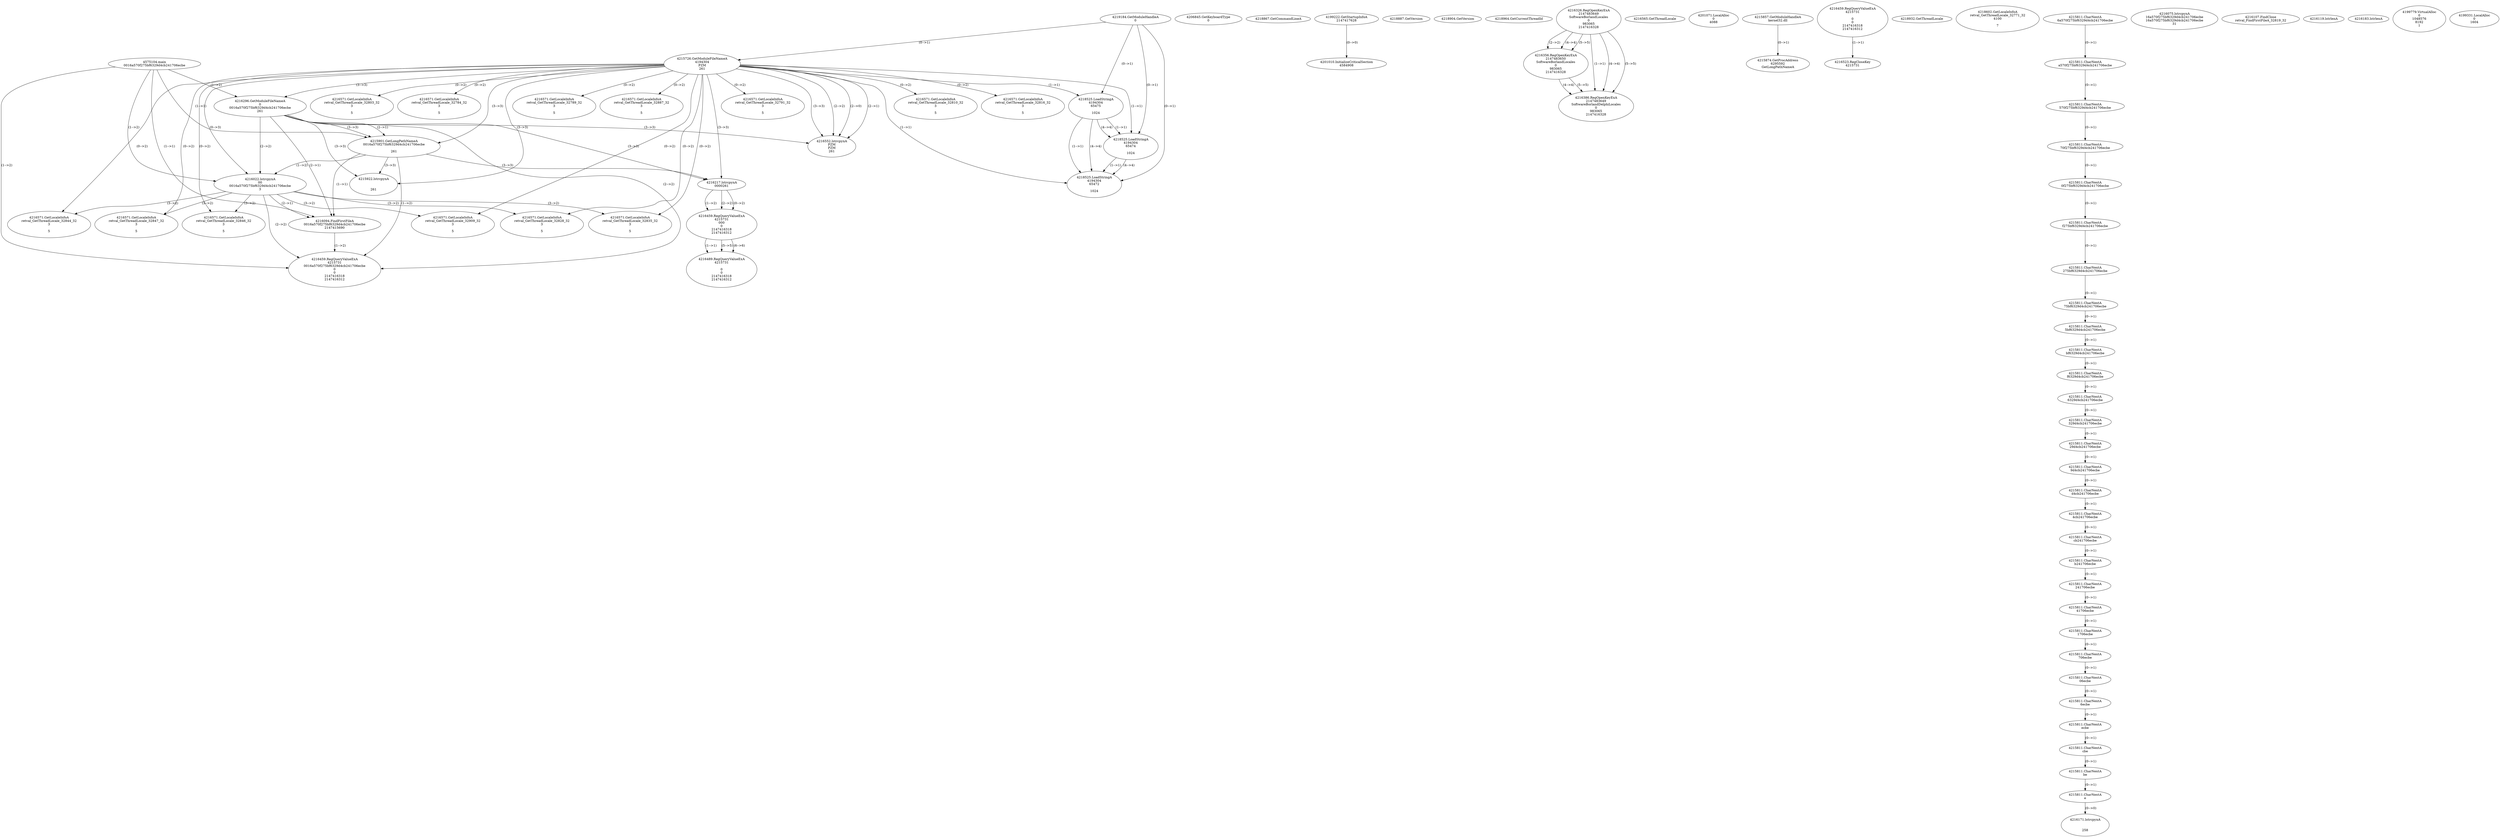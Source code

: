 // Global SCDG with merge call
digraph {
	0 [label="4575104.main
0016a570f275bf6329d4cb241706ecbe"]
	1 [label="4219184.GetModuleHandleA
0"]
	2 [label="4206845.GetKeyboardType
0"]
	3 [label="4218867.GetCommandLineA
"]
	4 [label="4199222.GetStartupInfoA
2147417628"]
	5 [label="4218887.GetVersion
"]
	6 [label="4218904.GetVersion
"]
	7 [label="4218964.GetCurrentThreadId
"]
	8 [label="4215726.GetModuleFileNameA
4194304
PZM
261"]
	1 -> 8 [label="(0-->1)"]
	9 [label="4216296.GetModuleFileNameA
0
0016a570f275bf6329d4cb241706ecbe
261"]
	0 -> 9 [label="(1-->2)"]
	8 -> 9 [label="(3-->3)"]
	10 [label="4216326.RegOpenKeyExA
2147483649
Software\Borland\Locales
0
983065
2147416328"]
	11 [label="4216356.RegOpenKeyExA
2147483650
Software\Borland\Locales
0
983065
2147416328"]
	10 -> 11 [label="(2-->2)"]
	10 -> 11 [label="(4-->4)"]
	10 -> 11 [label="(5-->5)"]
	12 [label="4216386.RegOpenKeyExA
2147483649
Software\Borland\Delphi\Locales
0
983065
2147416328"]
	10 -> 12 [label="(1-->1)"]
	10 -> 12 [label="(4-->4)"]
	11 -> 12 [label="(4-->4)"]
	10 -> 12 [label="(5-->5)"]
	11 -> 12 [label="(5-->5)"]
	13 [label="4216552.lstrcpynA
PZM
PZM
261"]
	8 -> 13 [label="(2-->1)"]
	8 -> 13 [label="(2-->2)"]
	8 -> 13 [label="(3-->3)"]
	9 -> 13 [label="(3-->3)"]
	8 -> 13 [label="(2-->0)"]
	14 [label="4216565.GetThreadLocale
"]
	15 [label="4216571.GetLocaleInfoA
retval_GetThreadLocale_32784_32
3

5"]
	8 -> 15 [label="(0-->2)"]
	16 [label="4218525.LoadStringA
4194304
65475

1024"]
	1 -> 16 [label="(0-->1)"]
	8 -> 16 [label="(1-->1)"]
	17 [label="4201010.InitializeCriticalSection
4584908"]
	4 -> 17 [label="(0-->0)"]
	18 [label="4201071.LocalAlloc
0
4088"]
	19 [label="4215857.GetModuleHandleA
kernel32.dll"]
	20 [label="4215874.GetProcAddress
6295592
GetLongPathNameA"]
	19 -> 20 [label="(0-->1)"]
	21 [label="4215901.GetLongPathNameA
0016a570f275bf6329d4cb241706ecbe

261"]
	0 -> 21 [label="(1-->1)"]
	9 -> 21 [label="(2-->1)"]
	8 -> 21 [label="(3-->3)"]
	9 -> 21 [label="(3-->3)"]
	22 [label="4215922.lstrcpynA


261"]
	8 -> 22 [label="(3-->3)"]
	9 -> 22 [label="(3-->3)"]
	21 -> 22 [label="(3-->3)"]
	23 [label="4216459.RegQueryValueExA
4215731

0
0
2147416318
2147416312"]
	24 [label="4216523.RegCloseKey
4215731"]
	23 -> 24 [label="(1-->1)"]
	25 [label="4216571.GetLocaleInfoA
retval_GetThreadLocale_32789_32
3

5"]
	8 -> 25 [label="(0-->2)"]
	26 [label="4218525.LoadStringA
4194304
65474

1024"]
	1 -> 26 [label="(0-->1)"]
	8 -> 26 [label="(1-->1)"]
	16 -> 26 [label="(1-->1)"]
	16 -> 26 [label="(4-->4)"]
	27 [label="4218525.LoadStringA
4194304
65472

1024"]
	1 -> 27 [label="(0-->1)"]
	8 -> 27 [label="(1-->1)"]
	16 -> 27 [label="(1-->1)"]
	26 -> 27 [label="(1-->1)"]
	16 -> 27 [label="(4-->4)"]
	26 -> 27 [label="(4-->4)"]
	28 [label="4218932.GetThreadLocale
"]
	29 [label="4218602.GetLocaleInfoA
retval_GetThreadLocale_32771_32
4100

7"]
	30 [label="4216571.GetLocaleInfoA
retval_GetThreadLocale_32887_32
3

5"]
	8 -> 30 [label="(0-->2)"]
	31 [label="4216022.lstrcpynA
00
0016a570f275bf6329d4cb241706ecbe
3"]
	0 -> 31 [label="(1-->2)"]
	9 -> 31 [label="(2-->2)"]
	21 -> 31 [label="(1-->2)"]
	8 -> 31 [label="(0-->3)"]
	32 [label="4215811.CharNextA
6a570f275bf6329d4cb241706ecbe"]
	33 [label="4215811.CharNextA
a570f275bf6329d4cb241706ecbe"]
	32 -> 33 [label="(0-->1)"]
	34 [label="4215811.CharNextA
570f275bf6329d4cb241706ecbe"]
	33 -> 34 [label="(0-->1)"]
	35 [label="4215811.CharNextA
70f275bf6329d4cb241706ecbe"]
	34 -> 35 [label="(0-->1)"]
	36 [label="4215811.CharNextA
0f275bf6329d4cb241706ecbe"]
	35 -> 36 [label="(0-->1)"]
	37 [label="4215811.CharNextA
f275bf6329d4cb241706ecbe"]
	36 -> 37 [label="(0-->1)"]
	38 [label="4215811.CharNextA
275bf6329d4cb241706ecbe"]
	37 -> 38 [label="(0-->1)"]
	39 [label="4215811.CharNextA
75bf6329d4cb241706ecbe"]
	38 -> 39 [label="(0-->1)"]
	40 [label="4215811.CharNextA
5bf6329d4cb241706ecbe"]
	39 -> 40 [label="(0-->1)"]
	41 [label="4215811.CharNextA
bf6329d4cb241706ecbe"]
	40 -> 41 [label="(0-->1)"]
	42 [label="4215811.CharNextA
f6329d4cb241706ecbe"]
	41 -> 42 [label="(0-->1)"]
	43 [label="4215811.CharNextA
6329d4cb241706ecbe"]
	42 -> 43 [label="(0-->1)"]
	44 [label="4215811.CharNextA
329d4cb241706ecbe"]
	43 -> 44 [label="(0-->1)"]
	45 [label="4215811.CharNextA
29d4cb241706ecbe"]
	44 -> 45 [label="(0-->1)"]
	46 [label="4215811.CharNextA
9d4cb241706ecbe"]
	45 -> 46 [label="(0-->1)"]
	47 [label="4215811.CharNextA
d4cb241706ecbe"]
	46 -> 47 [label="(0-->1)"]
	48 [label="4215811.CharNextA
4cb241706ecbe"]
	47 -> 48 [label="(0-->1)"]
	49 [label="4215811.CharNextA
cb241706ecbe"]
	48 -> 49 [label="(0-->1)"]
	50 [label="4215811.CharNextA
b241706ecbe"]
	49 -> 50 [label="(0-->1)"]
	51 [label="4215811.CharNextA
241706ecbe"]
	50 -> 51 [label="(0-->1)"]
	52 [label="4215811.CharNextA
41706ecbe"]
	51 -> 52 [label="(0-->1)"]
	53 [label="4215811.CharNextA
1706ecbe"]
	52 -> 53 [label="(0-->1)"]
	54 [label="4215811.CharNextA
706ecbe"]
	53 -> 54 [label="(0-->1)"]
	55 [label="4215811.CharNextA
06ecbe"]
	54 -> 55 [label="(0-->1)"]
	56 [label="4215811.CharNextA
6ecbe"]
	55 -> 56 [label="(0-->1)"]
	57 [label="4215811.CharNextA
ecbe"]
	56 -> 57 [label="(0-->1)"]
	58 [label="4215811.CharNextA
cbe"]
	57 -> 58 [label="(0-->1)"]
	59 [label="4215811.CharNextA
be"]
	58 -> 59 [label="(0-->1)"]
	60 [label="4215811.CharNextA
e"]
	59 -> 60 [label="(0-->1)"]
	61 [label="4216075.lstrcpynA
16a570f275bf6329d4cb241706ecbe
16a570f275bf6329d4cb241706ecbe
31"]
	62 [label="4216094.FindFirstFileA
0016a570f275bf6329d4cb241706ecbe
2147415690"]
	0 -> 62 [label="(1-->1)"]
	9 -> 62 [label="(2-->1)"]
	21 -> 62 [label="(1-->1)"]
	31 -> 62 [label="(2-->1)"]
	63 [label="4216107.FindClose
retval_FindFirstFileA_32819_32"]
	64 [label="4216119.lstrlenA
"]
	65 [label="4216171.lstrcpynA


258"]
	60 -> 65 [label="(0-->0)"]
	66 [label="4216183.lstrlenA
"]
	67 [label="4216217.lstrcpynA
00\
00\
261"]
	8 -> 67 [label="(3-->3)"]
	9 -> 67 [label="(3-->3)"]
	21 -> 67 [label="(3-->3)"]
	68 [label="4216459.RegQueryValueExA
4215731
00\
0
0
2147416318
2147416312"]
	67 -> 68 [label="(1-->2)"]
	67 -> 68 [label="(2-->2)"]
	67 -> 68 [label="(0-->2)"]
	69 [label="4216489.RegQueryValueExA
4215731

0
0
2147416318
2147416312"]
	68 -> 69 [label="(1-->1)"]
	68 -> 69 [label="(5-->5)"]
	68 -> 69 [label="(6-->6)"]
	70 [label="4216571.GetLocaleInfoA
retval_GetThreadLocale_32847_32
3

5"]
	8 -> 70 [label="(0-->2)"]
	31 -> 70 [label="(3-->2)"]
	71 [label="4216459.RegQueryValueExA
4215731
0016a570f275bf6329d4cb241706ecbe
0
0
2147416318
2147416312"]
	0 -> 71 [label="(1-->2)"]
	9 -> 71 [label="(2-->2)"]
	21 -> 71 [label="(1-->2)"]
	31 -> 71 [label="(2-->2)"]
	62 -> 71 [label="(1-->2)"]
	72 [label="4216571.GetLocaleInfoA
retval_GetThreadLocale_32844_32
3

5"]
	8 -> 72 [label="(0-->2)"]
	31 -> 72 [label="(3-->2)"]
	73 [label="4199779.VirtualAlloc
0
1048576
8192
1"]
	74 [label="4199331.LocalAlloc
0
1604"]
	75 [label="4216571.GetLocaleInfoA
retval_GetThreadLocale_32909_32
3

5"]
	8 -> 75 [label="(0-->2)"]
	31 -> 75 [label="(3-->2)"]
	76 [label="4216571.GetLocaleInfoA
retval_GetThreadLocale_32791_32
3

5"]
	8 -> 76 [label="(0-->2)"]
	77 [label="4216571.GetLocaleInfoA
retval_GetThreadLocale_32810_32
3

5"]
	8 -> 77 [label="(0-->2)"]
	78 [label="4216571.GetLocaleInfoA
retval_GetThreadLocale_32846_32
3

5"]
	8 -> 78 [label="(0-->2)"]
	31 -> 78 [label="(3-->2)"]
	79 [label="4216571.GetLocaleInfoA
retval_GetThreadLocale_32816_32
3

5"]
	8 -> 79 [label="(0-->2)"]
	80 [label="4216571.GetLocaleInfoA
retval_GetThreadLocale_32828_32
3

5"]
	8 -> 80 [label="(0-->2)"]
	31 -> 80 [label="(3-->2)"]
	81 [label="4216571.GetLocaleInfoA
retval_GetThreadLocale_32803_32
3

5"]
	8 -> 81 [label="(0-->2)"]
	82 [label="4216571.GetLocaleInfoA
retval_GetThreadLocale_32835_32
3

5"]
	8 -> 82 [label="(0-->2)"]
	31 -> 82 [label="(3-->2)"]
}
